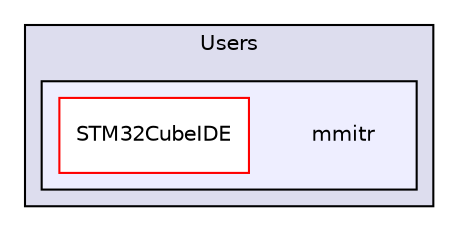 digraph "C:/Users/mmitr" {
  compound=true
  node [ fontsize="10", fontname="Helvetica"];
  edge [ labelfontsize="10", labelfontname="Helvetica"];
  subgraph clusterdir_d522931ffa1371640980b621734a4381 {
    graph [ bgcolor="#ddddee", pencolor="black", label="Users" fontname="Helvetica", fontsize="10", URL="dir_d522931ffa1371640980b621734a4381.html"]
  subgraph clusterdir_34bfd96ef77872ae5e78d21c654987cf {
    graph [ bgcolor="#eeeeff", pencolor="black", label="" URL="dir_34bfd96ef77872ae5e78d21c654987cf.html"];
    dir_34bfd96ef77872ae5e78d21c654987cf [shape=plaintext label="mmitr"];
  dir_0276ea3e5ecc2208a1aa165b7102c528 [shape=box label="STM32CubeIDE" fillcolor="white" style="filled" color="red" URL="dir_0276ea3e5ecc2208a1aa165b7102c528.html"];
  }
  }
}
